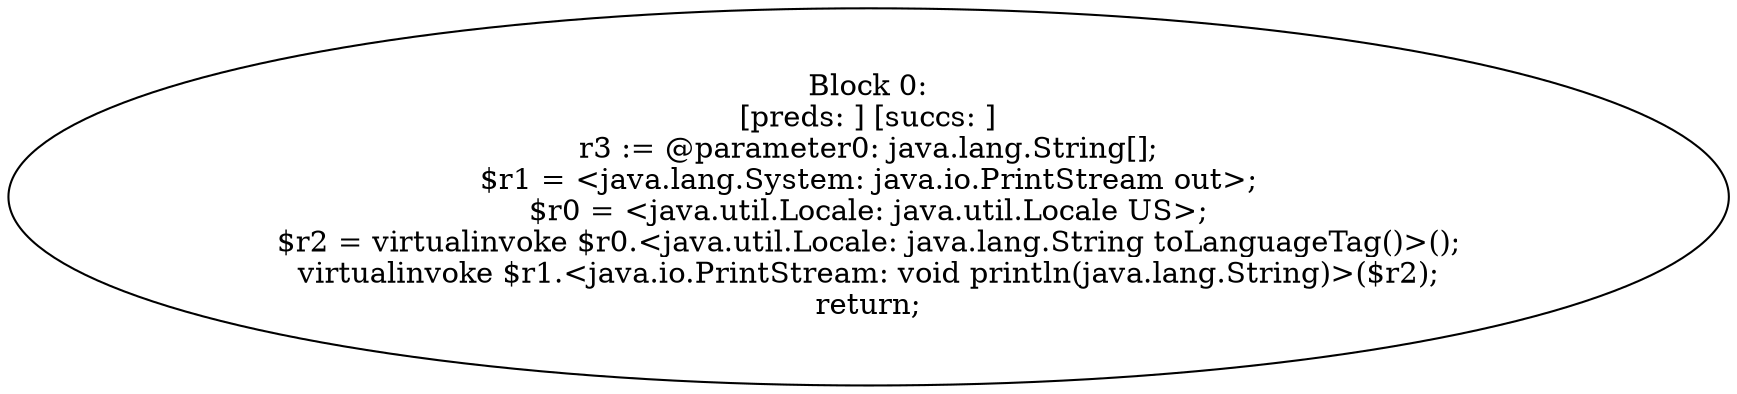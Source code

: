digraph "unitGraph" {
    "Block 0:
[preds: ] [succs: ]
r3 := @parameter0: java.lang.String[];
$r1 = <java.lang.System: java.io.PrintStream out>;
$r0 = <java.util.Locale: java.util.Locale US>;
$r2 = virtualinvoke $r0.<java.util.Locale: java.lang.String toLanguageTag()>();
virtualinvoke $r1.<java.io.PrintStream: void println(java.lang.String)>($r2);
return;
"
}
